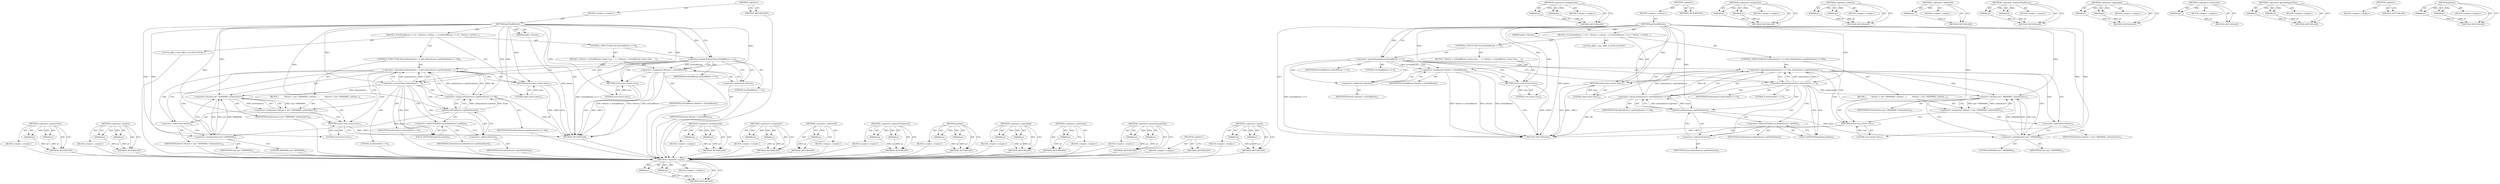 digraph "&lt;operator&gt;.equals" {
vulnerable_93 [label=<(METHOD,&lt;operator&gt;.equals)>];
vulnerable_94 [label=<(PARAM,p1)>];
vulnerable_95 [label=<(PARAM,p2)>];
vulnerable_96 [label=<(BLOCK,&lt;empty&gt;,&lt;empty&gt;)>];
vulnerable_97 [label=<(METHOD_RETURN,ANY)>];
vulnerable_117 [label=<(METHOD,&lt;operator&gt;.multiplication)>];
vulnerable_118 [label=<(PARAM,p1)>];
vulnerable_119 [label=<(PARAM,p2)>];
vulnerable_120 [label=<(BLOCK,&lt;empty&gt;,&lt;empty&gt;)>];
vulnerable_121 [label=<(METHOD_RETURN,ANY)>];
vulnerable_6 [label=<(METHOD,&lt;global&gt;)<SUB>1</SUB>>];
vulnerable_7 [label=<(BLOCK,&lt;empty&gt;,&lt;empty&gt;)<SUB>1</SUB>>];
vulnerable_8 [label=<(METHOD,getTotalBitrate)<SUB>1</SUB>>];
vulnerable_9 [label=<(PARAM,int64_t *bitrate)<SUB>1</SUB>>];
vulnerable_10 [label=<(BLOCK,{
 if (mTotalBitrate &gt;= 0) {
 *bitrate = mTotal...,{
 if (mTotalBitrate &gt;= 0) {
 *bitrate = mTotal...)<SUB>1</SUB>>];
vulnerable_11 [label=<(CONTROL_STRUCTURE,IF,if (mTotalBitrate &gt;= 0))<SUB>2</SUB>>];
vulnerable_12 [label=<(&lt;operator&gt;.greaterEqualsThan,mTotalBitrate &gt;= 0)<SUB>2</SUB>>];
vulnerable_13 [label=<(IDENTIFIER,mTotalBitrate,mTotalBitrate &gt;= 0)<SUB>2</SUB>>];
vulnerable_14 [label=<(LITERAL,0,mTotalBitrate &gt;= 0)<SUB>2</SUB>>];
vulnerable_15 [label=<(BLOCK,{
 *bitrate = mTotalBitrate;
 return true;

     },{
 *bitrate = mTotalBitrate;
 return true;

     })<SUB>2</SUB>>];
vulnerable_16 [label=<(&lt;operator&gt;.assignment,*bitrate = mTotalBitrate)<SUB>3</SUB>>];
vulnerable_17 [label=<(&lt;operator&gt;.indirection,*bitrate)<SUB>3</SUB>>];
vulnerable_18 [label=<(IDENTIFIER,bitrate,*bitrate = mTotalBitrate)<SUB>3</SUB>>];
vulnerable_19 [label=<(IDENTIFIER,mTotalBitrate,*bitrate = mTotalBitrate)<SUB>3</SUB>>];
vulnerable_20 [label=<(RETURN,return true;,return true;)<SUB>4</SUB>>];
vulnerable_21 [label=<(LITERAL,true,return true;)<SUB>4</SUB>>];
vulnerable_22 [label="<(LOCAL,off64_t size: off64_t)<SUB>8</SUB>>"];
vulnerable_23 [label=<(CONTROL_STRUCTURE,IF,if (mDurationUs &gt;= 0 &amp;&amp; mDataSource-&gt;getSize(&amp;size) == OK))<SUB>9</SUB>>];
vulnerable_24 [label=<(&lt;operator&gt;.logicalAnd,mDurationUs &gt;= 0 &amp;&amp; mDataSource-&gt;getSize(&amp;size)...)<SUB>9</SUB>>];
vulnerable_25 [label=<(&lt;operator&gt;.greaterEqualsThan,mDurationUs &gt;= 0)<SUB>9</SUB>>];
vulnerable_26 [label=<(IDENTIFIER,mDurationUs,mDurationUs &gt;= 0)<SUB>9</SUB>>];
vulnerable_27 [label=<(LITERAL,0,mDurationUs &gt;= 0)<SUB>9</SUB>>];
vulnerable_28 [label=<(&lt;operator&gt;.equals,mDataSource-&gt;getSize(&amp;size) == OK)<SUB>9</SUB>>];
vulnerable_29 [label=<(getSize,mDataSource-&gt;getSize(&amp;size))<SUB>9</SUB>>];
vulnerable_30 [label=<(&lt;operator&gt;.indirectFieldAccess,mDataSource-&gt;getSize)<SUB>9</SUB>>];
vulnerable_31 [label=<(IDENTIFIER,mDataSource,mDataSource-&gt;getSize(&amp;size))<SUB>9</SUB>>];
vulnerable_32 [label=<(FIELD_IDENTIFIER,getSize,getSize)<SUB>9</SUB>>];
vulnerable_33 [label=<(&lt;operator&gt;.addressOf,&amp;size)<SUB>9</SUB>>];
vulnerable_34 [label=<(IDENTIFIER,size,mDataSource-&gt;getSize(&amp;size))<SUB>9</SUB>>];
vulnerable_35 [label=<(IDENTIFIER,OK,mDataSource-&gt;getSize(&amp;size) == OK)<SUB>9</SUB>>];
vulnerable_36 [label=<(BLOCK,{
         *bitrate = size * 8000000ll / mDurat...,{
         *bitrate = size * 8000000ll / mDurat...)<SUB>9</SUB>>];
vulnerable_37 [label=<(&lt;operator&gt;.assignment,*bitrate = size * 8000000ll / mDurationUs)<SUB>10</SUB>>];
vulnerable_38 [label=<(&lt;operator&gt;.indirection,*bitrate)<SUB>10</SUB>>];
vulnerable_39 [label=<(IDENTIFIER,bitrate,*bitrate = size * 8000000ll / mDurationUs)<SUB>10</SUB>>];
vulnerable_40 [label=<(&lt;operator&gt;.division,size * 8000000ll / mDurationUs)<SUB>10</SUB>>];
vulnerable_41 [label=<(&lt;operator&gt;.multiplication,size * 8000000ll)<SUB>10</SUB>>];
vulnerable_42 [label=<(IDENTIFIER,size,size * 8000000ll)<SUB>10</SUB>>];
vulnerable_43 [label=<(LITERAL,8000000ll,size * 8000000ll)<SUB>10</SUB>>];
vulnerable_44 [label=<(IDENTIFIER,mDurationUs,size * 8000000ll / mDurationUs)<SUB>10</SUB>>];
vulnerable_45 [label=<(RETURN,return true;,return true;)<SUB>11</SUB>>];
vulnerable_46 [label=<(LITERAL,true,return true;)<SUB>11</SUB>>];
vulnerable_47 [label=<(RETURN,return false;,return false;)<SUB>14</SUB>>];
vulnerable_48 [label=<(LITERAL,false,return false;)<SUB>14</SUB>>];
vulnerable_49 [label=<(METHOD_RETURN,bool)<SUB>1</SUB>>];
vulnerable_51 [label=<(METHOD_RETURN,ANY)<SUB>1</SUB>>];
vulnerable_79 [label=<(METHOD,&lt;operator&gt;.assignment)>];
vulnerable_80 [label=<(PARAM,p1)>];
vulnerable_81 [label=<(PARAM,p2)>];
vulnerable_82 [label=<(BLOCK,&lt;empty&gt;,&lt;empty&gt;)>];
vulnerable_83 [label=<(METHOD_RETURN,ANY)>];
vulnerable_112 [label=<(METHOD,&lt;operator&gt;.division)>];
vulnerable_113 [label=<(PARAM,p1)>];
vulnerable_114 [label=<(PARAM,p2)>];
vulnerable_115 [label=<(BLOCK,&lt;empty&gt;,&lt;empty&gt;)>];
vulnerable_116 [label=<(METHOD_RETURN,ANY)>];
vulnerable_108 [label=<(METHOD,&lt;operator&gt;.addressOf)>];
vulnerable_109 [label=<(PARAM,p1)>];
vulnerable_110 [label=<(BLOCK,&lt;empty&gt;,&lt;empty&gt;)>];
vulnerable_111 [label=<(METHOD_RETURN,ANY)>];
vulnerable_103 [label=<(METHOD,&lt;operator&gt;.indirectFieldAccess)>];
vulnerable_104 [label=<(PARAM,p1)>];
vulnerable_105 [label=<(PARAM,p2)>];
vulnerable_106 [label=<(BLOCK,&lt;empty&gt;,&lt;empty&gt;)>];
vulnerable_107 [label=<(METHOD_RETURN,ANY)>];
vulnerable_88 [label=<(METHOD,&lt;operator&gt;.logicalAnd)>];
vulnerable_89 [label=<(PARAM,p1)>];
vulnerable_90 [label=<(PARAM,p2)>];
vulnerable_91 [label=<(BLOCK,&lt;empty&gt;,&lt;empty&gt;)>];
vulnerable_92 [label=<(METHOD_RETURN,ANY)>];
vulnerable_84 [label=<(METHOD,&lt;operator&gt;.indirection)>];
vulnerable_85 [label=<(PARAM,p1)>];
vulnerable_86 [label=<(BLOCK,&lt;empty&gt;,&lt;empty&gt;)>];
vulnerable_87 [label=<(METHOD_RETURN,ANY)>];
vulnerable_74 [label=<(METHOD,&lt;operator&gt;.greaterEqualsThan)>];
vulnerable_75 [label=<(PARAM,p1)>];
vulnerable_76 [label=<(PARAM,p2)>];
vulnerable_77 [label=<(BLOCK,&lt;empty&gt;,&lt;empty&gt;)>];
vulnerable_78 [label=<(METHOD_RETURN,ANY)>];
vulnerable_68 [label=<(METHOD,&lt;global&gt;)<SUB>1</SUB>>];
vulnerable_69 [label=<(BLOCK,&lt;empty&gt;,&lt;empty&gt;)>];
vulnerable_70 [label=<(METHOD_RETURN,ANY)>];
vulnerable_98 [label=<(METHOD,getSize)>];
vulnerable_99 [label=<(PARAM,p1)>];
vulnerable_100 [label=<(PARAM,p2)>];
vulnerable_101 [label=<(BLOCK,&lt;empty&gt;,&lt;empty&gt;)>];
vulnerable_102 [label=<(METHOD_RETURN,ANY)>];
fixed_93 [label=<(METHOD,&lt;operator&gt;.greaterThan)>];
fixed_94 [label=<(PARAM,p1)>];
fixed_95 [label=<(PARAM,p2)>];
fixed_96 [label=<(BLOCK,&lt;empty&gt;,&lt;empty&gt;)>];
fixed_97 [label=<(METHOD_RETURN,ANY)>];
fixed_117 [label=<(METHOD,&lt;operator&gt;.division)>];
fixed_118 [label=<(PARAM,p1)>];
fixed_119 [label=<(PARAM,p2)>];
fixed_120 [label=<(BLOCK,&lt;empty&gt;,&lt;empty&gt;)>];
fixed_121 [label=<(METHOD_RETURN,ANY)>];
fixed_6 [label=<(METHOD,&lt;global&gt;)<SUB>1</SUB>>];
fixed_7 [label=<(BLOCK,&lt;empty&gt;,&lt;empty&gt;)<SUB>1</SUB>>];
fixed_8 [label=<(METHOD,getTotalBitrate)<SUB>1</SUB>>];
fixed_9 [label=<(PARAM,int64_t *bitrate)<SUB>1</SUB>>];
fixed_10 [label=<(BLOCK,{
 if (mTotalBitrate &gt;= 0) {
 *bitrate = mTotal...,{
 if (mTotalBitrate &gt;= 0) {
 *bitrate = mTotal...)<SUB>1</SUB>>];
fixed_11 [label=<(CONTROL_STRUCTURE,IF,if (mTotalBitrate &gt;= 0))<SUB>2</SUB>>];
fixed_12 [label=<(&lt;operator&gt;.greaterEqualsThan,mTotalBitrate &gt;= 0)<SUB>2</SUB>>];
fixed_13 [label=<(IDENTIFIER,mTotalBitrate,mTotalBitrate &gt;= 0)<SUB>2</SUB>>];
fixed_14 [label=<(LITERAL,0,mTotalBitrate &gt;= 0)<SUB>2</SUB>>];
fixed_15 [label=<(BLOCK,{
 *bitrate = mTotalBitrate;
 return true;

     },{
 *bitrate = mTotalBitrate;
 return true;

     })<SUB>2</SUB>>];
fixed_16 [label=<(&lt;operator&gt;.assignment,*bitrate = mTotalBitrate)<SUB>3</SUB>>];
fixed_17 [label=<(&lt;operator&gt;.indirection,*bitrate)<SUB>3</SUB>>];
fixed_18 [label=<(IDENTIFIER,bitrate,*bitrate = mTotalBitrate)<SUB>3</SUB>>];
fixed_19 [label=<(IDENTIFIER,mTotalBitrate,*bitrate = mTotalBitrate)<SUB>3</SUB>>];
fixed_20 [label=<(RETURN,return true;,return true;)<SUB>4</SUB>>];
fixed_21 [label=<(LITERAL,true,return true;)<SUB>4</SUB>>];
fixed_22 [label="<(LOCAL,off64_t size: off64_t)<SUB>8</SUB>>"];
fixed_23 [label=<(CONTROL_STRUCTURE,IF,if (mDurationUs &gt; 0 &amp;&amp; mDataSource-&gt;getSize(&amp;size) == OK))<SUB>9</SUB>>];
fixed_24 [label=<(&lt;operator&gt;.logicalAnd,mDurationUs &gt; 0 &amp;&amp; mDataSource-&gt;getSize(&amp;size) ...)<SUB>9</SUB>>];
fixed_25 [label=<(&lt;operator&gt;.greaterThan,mDurationUs &gt; 0)<SUB>9</SUB>>];
fixed_26 [label=<(IDENTIFIER,mDurationUs,mDurationUs &gt; 0)<SUB>9</SUB>>];
fixed_27 [label=<(LITERAL,0,mDurationUs &gt; 0)<SUB>9</SUB>>];
fixed_28 [label=<(&lt;operator&gt;.equals,mDataSource-&gt;getSize(&amp;size) == OK)<SUB>9</SUB>>];
fixed_29 [label=<(getSize,mDataSource-&gt;getSize(&amp;size))<SUB>9</SUB>>];
fixed_30 [label=<(&lt;operator&gt;.indirectFieldAccess,mDataSource-&gt;getSize)<SUB>9</SUB>>];
fixed_31 [label=<(IDENTIFIER,mDataSource,mDataSource-&gt;getSize(&amp;size))<SUB>9</SUB>>];
fixed_32 [label=<(FIELD_IDENTIFIER,getSize,getSize)<SUB>9</SUB>>];
fixed_33 [label=<(&lt;operator&gt;.addressOf,&amp;size)<SUB>9</SUB>>];
fixed_34 [label=<(IDENTIFIER,size,mDataSource-&gt;getSize(&amp;size))<SUB>9</SUB>>];
fixed_35 [label=<(IDENTIFIER,OK,mDataSource-&gt;getSize(&amp;size) == OK)<SUB>9</SUB>>];
fixed_36 [label=<(BLOCK,{
         *bitrate = size * 8000000ll / mDurat...,{
         *bitrate = size * 8000000ll / mDurat...)<SUB>9</SUB>>];
fixed_37 [label=<(&lt;operator&gt;.assignment,*bitrate = size * 8000000ll / mDurationUs)<SUB>10</SUB>>];
fixed_38 [label=<(&lt;operator&gt;.indirection,*bitrate)<SUB>10</SUB>>];
fixed_39 [label=<(IDENTIFIER,bitrate,*bitrate = size * 8000000ll / mDurationUs)<SUB>10</SUB>>];
fixed_40 [label=<(&lt;operator&gt;.division,size * 8000000ll / mDurationUs)<SUB>10</SUB>>];
fixed_41 [label=<(&lt;operator&gt;.multiplication,size * 8000000ll)<SUB>10</SUB>>];
fixed_42 [label=<(IDENTIFIER,size,size * 8000000ll)<SUB>10</SUB>>];
fixed_43 [label=<(LITERAL,8000000ll,size * 8000000ll)<SUB>10</SUB>>];
fixed_44 [label=<(IDENTIFIER,mDurationUs,size * 8000000ll / mDurationUs)<SUB>10</SUB>>];
fixed_45 [label=<(RETURN,return true;,return true;)<SUB>11</SUB>>];
fixed_46 [label=<(LITERAL,true,return true;)<SUB>11</SUB>>];
fixed_47 [label=<(RETURN,return false;,return false;)<SUB>14</SUB>>];
fixed_48 [label=<(LITERAL,false,return false;)<SUB>14</SUB>>];
fixed_49 [label=<(METHOD_RETURN,bool)<SUB>1</SUB>>];
fixed_51 [label=<(METHOD_RETURN,ANY)<SUB>1</SUB>>];
fixed_122 [label=<(METHOD,&lt;operator&gt;.multiplication)>];
fixed_123 [label=<(PARAM,p1)>];
fixed_124 [label=<(PARAM,p2)>];
fixed_125 [label=<(BLOCK,&lt;empty&gt;,&lt;empty&gt;)>];
fixed_126 [label=<(METHOD_RETURN,ANY)>];
fixed_79 [label=<(METHOD,&lt;operator&gt;.assignment)>];
fixed_80 [label=<(PARAM,p1)>];
fixed_81 [label=<(PARAM,p2)>];
fixed_82 [label=<(BLOCK,&lt;empty&gt;,&lt;empty&gt;)>];
fixed_83 [label=<(METHOD_RETURN,ANY)>];
fixed_113 [label=<(METHOD,&lt;operator&gt;.addressOf)>];
fixed_114 [label=<(PARAM,p1)>];
fixed_115 [label=<(BLOCK,&lt;empty&gt;,&lt;empty&gt;)>];
fixed_116 [label=<(METHOD_RETURN,ANY)>];
fixed_108 [label=<(METHOD,&lt;operator&gt;.indirectFieldAccess)>];
fixed_109 [label=<(PARAM,p1)>];
fixed_110 [label=<(PARAM,p2)>];
fixed_111 [label=<(BLOCK,&lt;empty&gt;,&lt;empty&gt;)>];
fixed_112 [label=<(METHOD_RETURN,ANY)>];
fixed_103 [label=<(METHOD,getSize)>];
fixed_104 [label=<(PARAM,p1)>];
fixed_105 [label=<(PARAM,p2)>];
fixed_106 [label=<(BLOCK,&lt;empty&gt;,&lt;empty&gt;)>];
fixed_107 [label=<(METHOD_RETURN,ANY)>];
fixed_88 [label=<(METHOD,&lt;operator&gt;.logicalAnd)>];
fixed_89 [label=<(PARAM,p1)>];
fixed_90 [label=<(PARAM,p2)>];
fixed_91 [label=<(BLOCK,&lt;empty&gt;,&lt;empty&gt;)>];
fixed_92 [label=<(METHOD_RETURN,ANY)>];
fixed_84 [label=<(METHOD,&lt;operator&gt;.indirection)>];
fixed_85 [label=<(PARAM,p1)>];
fixed_86 [label=<(BLOCK,&lt;empty&gt;,&lt;empty&gt;)>];
fixed_87 [label=<(METHOD_RETURN,ANY)>];
fixed_74 [label=<(METHOD,&lt;operator&gt;.greaterEqualsThan)>];
fixed_75 [label=<(PARAM,p1)>];
fixed_76 [label=<(PARAM,p2)>];
fixed_77 [label=<(BLOCK,&lt;empty&gt;,&lt;empty&gt;)>];
fixed_78 [label=<(METHOD_RETURN,ANY)>];
fixed_68 [label=<(METHOD,&lt;global&gt;)<SUB>1</SUB>>];
fixed_69 [label=<(BLOCK,&lt;empty&gt;,&lt;empty&gt;)>];
fixed_70 [label=<(METHOD_RETURN,ANY)>];
fixed_98 [label=<(METHOD,&lt;operator&gt;.equals)>];
fixed_99 [label=<(PARAM,p1)>];
fixed_100 [label=<(PARAM,p2)>];
fixed_101 [label=<(BLOCK,&lt;empty&gt;,&lt;empty&gt;)>];
fixed_102 [label=<(METHOD_RETURN,ANY)>];
vulnerable_93 -> vulnerable_94  [key=0, label="AST: "];
vulnerable_93 -> vulnerable_94  [key=1, label="DDG: "];
vulnerable_93 -> vulnerable_96  [key=0, label="AST: "];
vulnerable_93 -> vulnerable_95  [key=0, label="AST: "];
vulnerable_93 -> vulnerable_95  [key=1, label="DDG: "];
vulnerable_93 -> vulnerable_97  [key=0, label="AST: "];
vulnerable_93 -> vulnerable_97  [key=1, label="CFG: "];
vulnerable_94 -> vulnerable_97  [key=0, label="DDG: p1"];
vulnerable_95 -> vulnerable_97  [key=0, label="DDG: p2"];
vulnerable_117 -> vulnerable_118  [key=0, label="AST: "];
vulnerable_117 -> vulnerable_118  [key=1, label="DDG: "];
vulnerable_117 -> vulnerable_120  [key=0, label="AST: "];
vulnerable_117 -> vulnerable_119  [key=0, label="AST: "];
vulnerable_117 -> vulnerable_119  [key=1, label="DDG: "];
vulnerable_117 -> vulnerable_121  [key=0, label="AST: "];
vulnerable_117 -> vulnerable_121  [key=1, label="CFG: "];
vulnerable_118 -> vulnerable_121  [key=0, label="DDG: p1"];
vulnerable_119 -> vulnerable_121  [key=0, label="DDG: p2"];
vulnerable_6 -> vulnerable_7  [key=0, label="AST: "];
vulnerable_6 -> vulnerable_51  [key=0, label="AST: "];
vulnerable_6 -> vulnerable_51  [key=1, label="CFG: "];
vulnerable_7 -> vulnerable_8  [key=0, label="AST: "];
vulnerable_8 -> vulnerable_9  [key=0, label="AST: "];
vulnerable_8 -> vulnerable_9  [key=1, label="DDG: "];
vulnerable_8 -> vulnerable_10  [key=0, label="AST: "];
vulnerable_8 -> vulnerable_49  [key=0, label="AST: "];
vulnerable_8 -> vulnerable_12  [key=0, label="CFG: "];
vulnerable_8 -> vulnerable_12  [key=1, label="DDG: "];
vulnerable_8 -> vulnerable_47  [key=0, label="DDG: "];
vulnerable_8 -> vulnerable_48  [key=0, label="DDG: "];
vulnerable_8 -> vulnerable_16  [key=0, label="DDG: "];
vulnerable_8 -> vulnerable_20  [key=0, label="DDG: "];
vulnerable_8 -> vulnerable_45  [key=0, label="DDG: "];
vulnerable_8 -> vulnerable_21  [key=0, label="DDG: "];
vulnerable_8 -> vulnerable_25  [key=0, label="DDG: "];
vulnerable_8 -> vulnerable_28  [key=0, label="DDG: "];
vulnerable_8 -> vulnerable_46  [key=0, label="DDG: "];
vulnerable_8 -> vulnerable_29  [key=0, label="DDG: "];
vulnerable_8 -> vulnerable_40  [key=0, label="DDG: "];
vulnerable_8 -> vulnerable_41  [key=0, label="DDG: "];
vulnerable_9 -> vulnerable_49  [key=0, label="DDG: bitrate"];
vulnerable_10 -> vulnerable_11  [key=0, label="AST: "];
vulnerable_10 -> vulnerable_22  [key=0, label="AST: "];
vulnerable_10 -> vulnerable_23  [key=0, label="AST: "];
vulnerable_10 -> vulnerable_47  [key=0, label="AST: "];
vulnerable_11 -> vulnerable_12  [key=0, label="AST: "];
vulnerable_11 -> vulnerable_15  [key=0, label="AST: "];
vulnerable_12 -> vulnerable_13  [key=0, label="AST: "];
vulnerable_12 -> vulnerable_14  [key=0, label="AST: "];
vulnerable_12 -> vulnerable_17  [key=0, label="CFG: "];
vulnerable_12 -> vulnerable_17  [key=1, label="CDG: "];
vulnerable_12 -> vulnerable_25  [key=0, label="CFG: "];
vulnerable_12 -> vulnerable_25  [key=1, label="CDG: "];
vulnerable_12 -> vulnerable_49  [key=0, label="DDG: mTotalBitrate &gt;= 0"];
vulnerable_12 -> vulnerable_16  [key=0, label="DDG: mTotalBitrate"];
vulnerable_12 -> vulnerable_16  [key=1, label="CDG: "];
vulnerable_12 -> vulnerable_24  [key=0, label="CDG: "];
vulnerable_12 -> vulnerable_20  [key=0, label="CDG: "];
vulnerable_15 -> vulnerable_16  [key=0, label="AST: "];
vulnerable_15 -> vulnerable_20  [key=0, label="AST: "];
vulnerable_16 -> vulnerable_17  [key=0, label="AST: "];
vulnerable_16 -> vulnerable_19  [key=0, label="AST: "];
vulnerable_16 -> vulnerable_20  [key=0, label="CFG: "];
vulnerable_16 -> vulnerable_49  [key=0, label="DDG: *bitrate"];
vulnerable_16 -> vulnerable_49  [key=1, label="DDG: mTotalBitrate"];
vulnerable_16 -> vulnerable_49  [key=2, label="DDG: *bitrate = mTotalBitrate"];
vulnerable_17 -> vulnerable_18  [key=0, label="AST: "];
vulnerable_17 -> vulnerable_16  [key=0, label="CFG: "];
vulnerable_20 -> vulnerable_21  [key=0, label="AST: "];
vulnerable_20 -> vulnerable_49  [key=0, label="CFG: "];
vulnerable_20 -> vulnerable_49  [key=1, label="DDG: &lt;RET&gt;"];
vulnerable_21 -> vulnerable_20  [key=0, label="DDG: true"];
vulnerable_23 -> vulnerable_24  [key=0, label="AST: "];
vulnerable_23 -> vulnerable_36  [key=0, label="AST: "];
vulnerable_24 -> vulnerable_25  [key=0, label="AST: "];
vulnerable_24 -> vulnerable_28  [key=0, label="AST: "];
vulnerable_24 -> vulnerable_38  [key=0, label="CFG: "];
vulnerable_24 -> vulnerable_38  [key=1, label="CDG: "];
vulnerable_24 -> vulnerable_47  [key=0, label="CFG: "];
vulnerable_24 -> vulnerable_47  [key=1, label="CDG: "];
vulnerable_24 -> vulnerable_37  [key=0, label="CDG: "];
vulnerable_24 -> vulnerable_41  [key=0, label="CDG: "];
vulnerable_24 -> vulnerable_45  [key=0, label="CDG: "];
vulnerable_24 -> vulnerable_40  [key=0, label="CDG: "];
vulnerable_25 -> vulnerable_26  [key=0, label="AST: "];
vulnerable_25 -> vulnerable_27  [key=0, label="AST: "];
vulnerable_25 -> vulnerable_24  [key=0, label="CFG: "];
vulnerable_25 -> vulnerable_24  [key=1, label="DDG: mDurationUs"];
vulnerable_25 -> vulnerable_24  [key=2, label="DDG: 0"];
vulnerable_25 -> vulnerable_32  [key=0, label="CFG: "];
vulnerable_25 -> vulnerable_32  [key=1, label="CDG: "];
vulnerable_25 -> vulnerable_40  [key=0, label="DDG: mDurationUs"];
vulnerable_25 -> vulnerable_30  [key=0, label="CDG: "];
vulnerable_25 -> vulnerable_33  [key=0, label="CDG: "];
vulnerable_25 -> vulnerable_28  [key=0, label="CDG: "];
vulnerable_25 -> vulnerable_29  [key=0, label="CDG: "];
vulnerable_28 -> vulnerable_29  [key=0, label="AST: "];
vulnerable_28 -> vulnerable_35  [key=0, label="AST: "];
vulnerable_28 -> vulnerable_24  [key=0, label="CFG: "];
vulnerable_28 -> vulnerable_24  [key=1, label="DDG: mDataSource-&gt;getSize(&amp;size)"];
vulnerable_28 -> vulnerable_24  [key=2, label="DDG: OK"];
vulnerable_28 -> vulnerable_49  [key=0, label="DDG: OK"];
vulnerable_29 -> vulnerable_30  [key=0, label="AST: "];
vulnerable_29 -> vulnerable_33  [key=0, label="AST: "];
vulnerable_29 -> vulnerable_28  [key=0, label="CFG: "];
vulnerable_29 -> vulnerable_28  [key=1, label="DDG: mDataSource-&gt;getSize"];
vulnerable_29 -> vulnerable_28  [key=2, label="DDG: &amp;size"];
vulnerable_29 -> vulnerable_41  [key=0, label="DDG: &amp;size"];
vulnerable_30 -> vulnerable_31  [key=0, label="AST: "];
vulnerable_30 -> vulnerable_32  [key=0, label="AST: "];
vulnerable_30 -> vulnerable_33  [key=0, label="CFG: "];
vulnerable_32 -> vulnerable_30  [key=0, label="CFG: "];
vulnerable_33 -> vulnerable_34  [key=0, label="AST: "];
vulnerable_33 -> vulnerable_29  [key=0, label="CFG: "];
vulnerable_36 -> vulnerable_37  [key=0, label="AST: "];
vulnerable_36 -> vulnerable_45  [key=0, label="AST: "];
vulnerable_37 -> vulnerable_38  [key=0, label="AST: "];
vulnerable_37 -> vulnerable_40  [key=0, label="AST: "];
vulnerable_37 -> vulnerable_45  [key=0, label="CFG: "];
vulnerable_38 -> vulnerable_39  [key=0, label="AST: "];
vulnerable_38 -> vulnerable_41  [key=0, label="CFG: "];
vulnerable_40 -> vulnerable_41  [key=0, label="AST: "];
vulnerable_40 -> vulnerable_44  [key=0, label="AST: "];
vulnerable_40 -> vulnerable_37  [key=0, label="CFG: "];
vulnerable_40 -> vulnerable_37  [key=1, label="DDG: size * 8000000ll"];
vulnerable_40 -> vulnerable_37  [key=2, label="DDG: mDurationUs"];
vulnerable_41 -> vulnerable_42  [key=0, label="AST: "];
vulnerable_41 -> vulnerable_43  [key=0, label="AST: "];
vulnerable_41 -> vulnerable_40  [key=0, label="CFG: "];
vulnerable_41 -> vulnerable_40  [key=1, label="DDG: size"];
vulnerable_41 -> vulnerable_40  [key=2, label="DDG: 8000000ll"];
vulnerable_45 -> vulnerable_46  [key=0, label="AST: "];
vulnerable_45 -> vulnerable_49  [key=0, label="CFG: "];
vulnerable_45 -> vulnerable_49  [key=1, label="DDG: &lt;RET&gt;"];
vulnerable_46 -> vulnerable_45  [key=0, label="DDG: true"];
vulnerable_47 -> vulnerable_48  [key=0, label="AST: "];
vulnerable_47 -> vulnerable_49  [key=0, label="CFG: "];
vulnerable_47 -> vulnerable_49  [key=1, label="DDG: &lt;RET&gt;"];
vulnerable_48 -> vulnerable_47  [key=0, label="DDG: false"];
vulnerable_79 -> vulnerable_80  [key=0, label="AST: "];
vulnerable_79 -> vulnerable_80  [key=1, label="DDG: "];
vulnerable_79 -> vulnerable_82  [key=0, label="AST: "];
vulnerable_79 -> vulnerable_81  [key=0, label="AST: "];
vulnerable_79 -> vulnerable_81  [key=1, label="DDG: "];
vulnerable_79 -> vulnerable_83  [key=0, label="AST: "];
vulnerable_79 -> vulnerable_83  [key=1, label="CFG: "];
vulnerable_80 -> vulnerable_83  [key=0, label="DDG: p1"];
vulnerable_81 -> vulnerable_83  [key=0, label="DDG: p2"];
vulnerable_112 -> vulnerable_113  [key=0, label="AST: "];
vulnerable_112 -> vulnerable_113  [key=1, label="DDG: "];
vulnerable_112 -> vulnerable_115  [key=0, label="AST: "];
vulnerable_112 -> vulnerable_114  [key=0, label="AST: "];
vulnerable_112 -> vulnerable_114  [key=1, label="DDG: "];
vulnerable_112 -> vulnerable_116  [key=0, label="AST: "];
vulnerable_112 -> vulnerable_116  [key=1, label="CFG: "];
vulnerable_113 -> vulnerable_116  [key=0, label="DDG: p1"];
vulnerable_114 -> vulnerable_116  [key=0, label="DDG: p2"];
vulnerable_108 -> vulnerable_109  [key=0, label="AST: "];
vulnerable_108 -> vulnerable_109  [key=1, label="DDG: "];
vulnerable_108 -> vulnerable_110  [key=0, label="AST: "];
vulnerable_108 -> vulnerable_111  [key=0, label="AST: "];
vulnerable_108 -> vulnerable_111  [key=1, label="CFG: "];
vulnerable_109 -> vulnerable_111  [key=0, label="DDG: p1"];
vulnerable_103 -> vulnerable_104  [key=0, label="AST: "];
vulnerable_103 -> vulnerable_104  [key=1, label="DDG: "];
vulnerable_103 -> vulnerable_106  [key=0, label="AST: "];
vulnerable_103 -> vulnerable_105  [key=0, label="AST: "];
vulnerable_103 -> vulnerable_105  [key=1, label="DDG: "];
vulnerable_103 -> vulnerable_107  [key=0, label="AST: "];
vulnerable_103 -> vulnerable_107  [key=1, label="CFG: "];
vulnerable_104 -> vulnerable_107  [key=0, label="DDG: p1"];
vulnerable_105 -> vulnerable_107  [key=0, label="DDG: p2"];
vulnerable_88 -> vulnerable_89  [key=0, label="AST: "];
vulnerable_88 -> vulnerable_89  [key=1, label="DDG: "];
vulnerable_88 -> vulnerable_91  [key=0, label="AST: "];
vulnerable_88 -> vulnerable_90  [key=0, label="AST: "];
vulnerable_88 -> vulnerable_90  [key=1, label="DDG: "];
vulnerable_88 -> vulnerable_92  [key=0, label="AST: "];
vulnerable_88 -> vulnerable_92  [key=1, label="CFG: "];
vulnerable_89 -> vulnerable_92  [key=0, label="DDG: p1"];
vulnerable_90 -> vulnerable_92  [key=0, label="DDG: p2"];
vulnerable_84 -> vulnerable_85  [key=0, label="AST: "];
vulnerable_84 -> vulnerable_85  [key=1, label="DDG: "];
vulnerable_84 -> vulnerable_86  [key=0, label="AST: "];
vulnerable_84 -> vulnerable_87  [key=0, label="AST: "];
vulnerable_84 -> vulnerable_87  [key=1, label="CFG: "];
vulnerable_85 -> vulnerable_87  [key=0, label="DDG: p1"];
vulnerable_74 -> vulnerable_75  [key=0, label="AST: "];
vulnerable_74 -> vulnerable_75  [key=1, label="DDG: "];
vulnerable_74 -> vulnerable_77  [key=0, label="AST: "];
vulnerable_74 -> vulnerable_76  [key=0, label="AST: "];
vulnerable_74 -> vulnerable_76  [key=1, label="DDG: "];
vulnerable_74 -> vulnerable_78  [key=0, label="AST: "];
vulnerable_74 -> vulnerable_78  [key=1, label="CFG: "];
vulnerable_75 -> vulnerable_78  [key=0, label="DDG: p1"];
vulnerable_76 -> vulnerable_78  [key=0, label="DDG: p2"];
vulnerable_68 -> vulnerable_69  [key=0, label="AST: "];
vulnerable_68 -> vulnerable_70  [key=0, label="AST: "];
vulnerable_68 -> vulnerable_70  [key=1, label="CFG: "];
vulnerable_98 -> vulnerable_99  [key=0, label="AST: "];
vulnerable_98 -> vulnerable_99  [key=1, label="DDG: "];
vulnerable_98 -> vulnerable_101  [key=0, label="AST: "];
vulnerable_98 -> vulnerable_100  [key=0, label="AST: "];
vulnerable_98 -> vulnerable_100  [key=1, label="DDG: "];
vulnerable_98 -> vulnerable_102  [key=0, label="AST: "];
vulnerable_98 -> vulnerable_102  [key=1, label="CFG: "];
vulnerable_99 -> vulnerable_102  [key=0, label="DDG: p1"];
vulnerable_100 -> vulnerable_102  [key=0, label="DDG: p2"];
fixed_93 -> fixed_94  [key=0, label="AST: "];
fixed_93 -> fixed_94  [key=1, label="DDG: "];
fixed_93 -> fixed_96  [key=0, label="AST: "];
fixed_93 -> fixed_95  [key=0, label="AST: "];
fixed_93 -> fixed_95  [key=1, label="DDG: "];
fixed_93 -> fixed_97  [key=0, label="AST: "];
fixed_93 -> fixed_97  [key=1, label="CFG: "];
fixed_94 -> fixed_97  [key=0, label="DDG: p1"];
fixed_95 -> fixed_97  [key=0, label="DDG: p2"];
fixed_96 -> vulnerable_93  [key=0];
fixed_97 -> vulnerable_93  [key=0];
fixed_117 -> fixed_118  [key=0, label="AST: "];
fixed_117 -> fixed_118  [key=1, label="DDG: "];
fixed_117 -> fixed_120  [key=0, label="AST: "];
fixed_117 -> fixed_119  [key=0, label="AST: "];
fixed_117 -> fixed_119  [key=1, label="DDG: "];
fixed_117 -> fixed_121  [key=0, label="AST: "];
fixed_117 -> fixed_121  [key=1, label="CFG: "];
fixed_118 -> fixed_121  [key=0, label="DDG: p1"];
fixed_119 -> fixed_121  [key=0, label="DDG: p2"];
fixed_120 -> vulnerable_93  [key=0];
fixed_121 -> vulnerable_93  [key=0];
fixed_6 -> fixed_7  [key=0, label="AST: "];
fixed_6 -> fixed_51  [key=0, label="AST: "];
fixed_6 -> fixed_51  [key=1, label="CFG: "];
fixed_7 -> fixed_8  [key=0, label="AST: "];
fixed_8 -> fixed_9  [key=0, label="AST: "];
fixed_8 -> fixed_9  [key=1, label="DDG: "];
fixed_8 -> fixed_10  [key=0, label="AST: "];
fixed_8 -> fixed_49  [key=0, label="AST: "];
fixed_8 -> fixed_12  [key=0, label="CFG: "];
fixed_8 -> fixed_12  [key=1, label="DDG: "];
fixed_8 -> fixed_47  [key=0, label="DDG: "];
fixed_8 -> fixed_48  [key=0, label="DDG: "];
fixed_8 -> fixed_16  [key=0, label="DDG: "];
fixed_8 -> fixed_20  [key=0, label="DDG: "];
fixed_8 -> fixed_45  [key=0, label="DDG: "];
fixed_8 -> fixed_21  [key=0, label="DDG: "];
fixed_8 -> fixed_25  [key=0, label="DDG: "];
fixed_8 -> fixed_28  [key=0, label="DDG: "];
fixed_8 -> fixed_46  [key=0, label="DDG: "];
fixed_8 -> fixed_29  [key=0, label="DDG: "];
fixed_8 -> fixed_40  [key=0, label="DDG: "];
fixed_8 -> fixed_41  [key=0, label="DDG: "];
fixed_9 -> fixed_49  [key=0, label="DDG: bitrate"];
fixed_10 -> fixed_11  [key=0, label="AST: "];
fixed_10 -> fixed_22  [key=0, label="AST: "];
fixed_10 -> fixed_23  [key=0, label="AST: "];
fixed_10 -> fixed_47  [key=0, label="AST: "];
fixed_11 -> fixed_12  [key=0, label="AST: "];
fixed_11 -> fixed_15  [key=0, label="AST: "];
fixed_12 -> fixed_13  [key=0, label="AST: "];
fixed_12 -> fixed_14  [key=0, label="AST: "];
fixed_12 -> fixed_17  [key=0, label="CFG: "];
fixed_12 -> fixed_17  [key=1, label="CDG: "];
fixed_12 -> fixed_25  [key=0, label="CFG: "];
fixed_12 -> fixed_25  [key=1, label="CDG: "];
fixed_12 -> fixed_49  [key=0, label="DDG: mTotalBitrate &gt;= 0"];
fixed_12 -> fixed_16  [key=0, label="DDG: mTotalBitrate"];
fixed_12 -> fixed_16  [key=1, label="CDG: "];
fixed_12 -> fixed_24  [key=0, label="CDG: "];
fixed_12 -> fixed_20  [key=0, label="CDG: "];
fixed_13 -> vulnerable_93  [key=0];
fixed_14 -> vulnerable_93  [key=0];
fixed_15 -> fixed_16  [key=0, label="AST: "];
fixed_15 -> fixed_20  [key=0, label="AST: "];
fixed_16 -> fixed_17  [key=0, label="AST: "];
fixed_16 -> fixed_19  [key=0, label="AST: "];
fixed_16 -> fixed_20  [key=0, label="CFG: "];
fixed_16 -> fixed_49  [key=0, label="DDG: *bitrate"];
fixed_16 -> fixed_49  [key=1, label="DDG: mTotalBitrate"];
fixed_16 -> fixed_49  [key=2, label="DDG: *bitrate = mTotalBitrate"];
fixed_17 -> fixed_18  [key=0, label="AST: "];
fixed_17 -> fixed_16  [key=0, label="CFG: "];
fixed_18 -> vulnerable_93  [key=0];
fixed_19 -> vulnerable_93  [key=0];
fixed_20 -> fixed_21  [key=0, label="AST: "];
fixed_20 -> fixed_49  [key=0, label="CFG: "];
fixed_20 -> fixed_49  [key=1, label="DDG: &lt;RET&gt;"];
fixed_21 -> fixed_20  [key=0, label="DDG: true"];
fixed_22 -> vulnerable_93  [key=0];
fixed_23 -> fixed_24  [key=0, label="AST: "];
fixed_23 -> fixed_36  [key=0, label="AST: "];
fixed_24 -> fixed_25  [key=0, label="AST: "];
fixed_24 -> fixed_28  [key=0, label="AST: "];
fixed_24 -> fixed_38  [key=0, label="CFG: "];
fixed_24 -> fixed_38  [key=1, label="CDG: "];
fixed_24 -> fixed_47  [key=0, label="CFG: "];
fixed_24 -> fixed_47  [key=1, label="CDG: "];
fixed_24 -> fixed_37  [key=0, label="CDG: "];
fixed_24 -> fixed_41  [key=0, label="CDG: "];
fixed_24 -> fixed_45  [key=0, label="CDG: "];
fixed_24 -> fixed_40  [key=0, label="CDG: "];
fixed_25 -> fixed_26  [key=0, label="AST: "];
fixed_25 -> fixed_27  [key=0, label="AST: "];
fixed_25 -> fixed_24  [key=0, label="CFG: "];
fixed_25 -> fixed_24  [key=1, label="DDG: mDurationUs"];
fixed_25 -> fixed_24  [key=2, label="DDG: 0"];
fixed_25 -> fixed_32  [key=0, label="CFG: "];
fixed_25 -> fixed_32  [key=1, label="CDG: "];
fixed_25 -> fixed_40  [key=0, label="DDG: mDurationUs"];
fixed_25 -> fixed_30  [key=0, label="CDG: "];
fixed_25 -> fixed_33  [key=0, label="CDG: "];
fixed_25 -> fixed_28  [key=0, label="CDG: "];
fixed_25 -> fixed_29  [key=0, label="CDG: "];
fixed_26 -> vulnerable_93  [key=0];
fixed_27 -> vulnerable_93  [key=0];
fixed_28 -> fixed_29  [key=0, label="AST: "];
fixed_28 -> fixed_35  [key=0, label="AST: "];
fixed_28 -> fixed_24  [key=0, label="CFG: "];
fixed_28 -> fixed_24  [key=1, label="DDG: mDataSource-&gt;getSize(&amp;size)"];
fixed_28 -> fixed_24  [key=2, label="DDG: OK"];
fixed_28 -> fixed_49  [key=0, label="DDG: OK"];
fixed_29 -> fixed_30  [key=0, label="AST: "];
fixed_29 -> fixed_33  [key=0, label="AST: "];
fixed_29 -> fixed_28  [key=0, label="CFG: "];
fixed_29 -> fixed_28  [key=1, label="DDG: mDataSource-&gt;getSize"];
fixed_29 -> fixed_28  [key=2, label="DDG: &amp;size"];
fixed_29 -> fixed_41  [key=0, label="DDG: &amp;size"];
fixed_30 -> fixed_31  [key=0, label="AST: "];
fixed_30 -> fixed_32  [key=0, label="AST: "];
fixed_30 -> fixed_33  [key=0, label="CFG: "];
fixed_31 -> vulnerable_93  [key=0];
fixed_32 -> fixed_30  [key=0, label="CFG: "];
fixed_33 -> fixed_34  [key=0, label="AST: "];
fixed_33 -> fixed_29  [key=0, label="CFG: "];
fixed_34 -> vulnerable_93  [key=0];
fixed_35 -> vulnerable_93  [key=0];
fixed_36 -> fixed_37  [key=0, label="AST: "];
fixed_36 -> fixed_45  [key=0, label="AST: "];
fixed_37 -> fixed_38  [key=0, label="AST: "];
fixed_37 -> fixed_40  [key=0, label="AST: "];
fixed_37 -> fixed_45  [key=0, label="CFG: "];
fixed_38 -> fixed_39  [key=0, label="AST: "];
fixed_38 -> fixed_41  [key=0, label="CFG: "];
fixed_39 -> vulnerable_93  [key=0];
fixed_40 -> fixed_41  [key=0, label="AST: "];
fixed_40 -> fixed_44  [key=0, label="AST: "];
fixed_40 -> fixed_37  [key=0, label="CFG: "];
fixed_40 -> fixed_37  [key=1, label="DDG: size * 8000000ll"];
fixed_40 -> fixed_37  [key=2, label="DDG: mDurationUs"];
fixed_41 -> fixed_42  [key=0, label="AST: "];
fixed_41 -> fixed_43  [key=0, label="AST: "];
fixed_41 -> fixed_40  [key=0, label="CFG: "];
fixed_41 -> fixed_40  [key=1, label="DDG: size"];
fixed_41 -> fixed_40  [key=2, label="DDG: 8000000ll"];
fixed_42 -> vulnerable_93  [key=0];
fixed_43 -> vulnerable_93  [key=0];
fixed_44 -> vulnerable_93  [key=0];
fixed_45 -> fixed_46  [key=0, label="AST: "];
fixed_45 -> fixed_49  [key=0, label="CFG: "];
fixed_45 -> fixed_49  [key=1, label="DDG: &lt;RET&gt;"];
fixed_46 -> fixed_45  [key=0, label="DDG: true"];
fixed_47 -> fixed_48  [key=0, label="AST: "];
fixed_47 -> fixed_49  [key=0, label="CFG: "];
fixed_47 -> fixed_49  [key=1, label="DDG: &lt;RET&gt;"];
fixed_48 -> fixed_47  [key=0, label="DDG: false"];
fixed_49 -> vulnerable_93  [key=0];
fixed_51 -> vulnerable_93  [key=0];
fixed_122 -> fixed_123  [key=0, label="AST: "];
fixed_122 -> fixed_123  [key=1, label="DDG: "];
fixed_122 -> fixed_125  [key=0, label="AST: "];
fixed_122 -> fixed_124  [key=0, label="AST: "];
fixed_122 -> fixed_124  [key=1, label="DDG: "];
fixed_122 -> fixed_126  [key=0, label="AST: "];
fixed_122 -> fixed_126  [key=1, label="CFG: "];
fixed_123 -> fixed_126  [key=0, label="DDG: p1"];
fixed_124 -> fixed_126  [key=0, label="DDG: p2"];
fixed_125 -> vulnerable_93  [key=0];
fixed_126 -> vulnerable_93  [key=0];
fixed_79 -> fixed_80  [key=0, label="AST: "];
fixed_79 -> fixed_80  [key=1, label="DDG: "];
fixed_79 -> fixed_82  [key=0, label="AST: "];
fixed_79 -> fixed_81  [key=0, label="AST: "];
fixed_79 -> fixed_81  [key=1, label="DDG: "];
fixed_79 -> fixed_83  [key=0, label="AST: "];
fixed_79 -> fixed_83  [key=1, label="CFG: "];
fixed_80 -> fixed_83  [key=0, label="DDG: p1"];
fixed_81 -> fixed_83  [key=0, label="DDG: p2"];
fixed_82 -> vulnerable_93  [key=0];
fixed_83 -> vulnerable_93  [key=0];
fixed_113 -> fixed_114  [key=0, label="AST: "];
fixed_113 -> fixed_114  [key=1, label="DDG: "];
fixed_113 -> fixed_115  [key=0, label="AST: "];
fixed_113 -> fixed_116  [key=0, label="AST: "];
fixed_113 -> fixed_116  [key=1, label="CFG: "];
fixed_114 -> fixed_116  [key=0, label="DDG: p1"];
fixed_115 -> vulnerable_93  [key=0];
fixed_116 -> vulnerable_93  [key=0];
fixed_108 -> fixed_109  [key=0, label="AST: "];
fixed_108 -> fixed_109  [key=1, label="DDG: "];
fixed_108 -> fixed_111  [key=0, label="AST: "];
fixed_108 -> fixed_110  [key=0, label="AST: "];
fixed_108 -> fixed_110  [key=1, label="DDG: "];
fixed_108 -> fixed_112  [key=0, label="AST: "];
fixed_108 -> fixed_112  [key=1, label="CFG: "];
fixed_109 -> fixed_112  [key=0, label="DDG: p1"];
fixed_110 -> fixed_112  [key=0, label="DDG: p2"];
fixed_111 -> vulnerable_93  [key=0];
fixed_112 -> vulnerable_93  [key=0];
fixed_103 -> fixed_104  [key=0, label="AST: "];
fixed_103 -> fixed_104  [key=1, label="DDG: "];
fixed_103 -> fixed_106  [key=0, label="AST: "];
fixed_103 -> fixed_105  [key=0, label="AST: "];
fixed_103 -> fixed_105  [key=1, label="DDG: "];
fixed_103 -> fixed_107  [key=0, label="AST: "];
fixed_103 -> fixed_107  [key=1, label="CFG: "];
fixed_104 -> fixed_107  [key=0, label="DDG: p1"];
fixed_105 -> fixed_107  [key=0, label="DDG: p2"];
fixed_106 -> vulnerable_93  [key=0];
fixed_107 -> vulnerable_93  [key=0];
fixed_88 -> fixed_89  [key=0, label="AST: "];
fixed_88 -> fixed_89  [key=1, label="DDG: "];
fixed_88 -> fixed_91  [key=0, label="AST: "];
fixed_88 -> fixed_90  [key=0, label="AST: "];
fixed_88 -> fixed_90  [key=1, label="DDG: "];
fixed_88 -> fixed_92  [key=0, label="AST: "];
fixed_88 -> fixed_92  [key=1, label="CFG: "];
fixed_89 -> fixed_92  [key=0, label="DDG: p1"];
fixed_90 -> fixed_92  [key=0, label="DDG: p2"];
fixed_91 -> vulnerable_93  [key=0];
fixed_92 -> vulnerable_93  [key=0];
fixed_84 -> fixed_85  [key=0, label="AST: "];
fixed_84 -> fixed_85  [key=1, label="DDG: "];
fixed_84 -> fixed_86  [key=0, label="AST: "];
fixed_84 -> fixed_87  [key=0, label="AST: "];
fixed_84 -> fixed_87  [key=1, label="CFG: "];
fixed_85 -> fixed_87  [key=0, label="DDG: p1"];
fixed_86 -> vulnerable_93  [key=0];
fixed_87 -> vulnerable_93  [key=0];
fixed_74 -> fixed_75  [key=0, label="AST: "];
fixed_74 -> fixed_75  [key=1, label="DDG: "];
fixed_74 -> fixed_77  [key=0, label="AST: "];
fixed_74 -> fixed_76  [key=0, label="AST: "];
fixed_74 -> fixed_76  [key=1, label="DDG: "];
fixed_74 -> fixed_78  [key=0, label="AST: "];
fixed_74 -> fixed_78  [key=1, label="CFG: "];
fixed_75 -> fixed_78  [key=0, label="DDG: p1"];
fixed_76 -> fixed_78  [key=0, label="DDG: p2"];
fixed_77 -> vulnerable_93  [key=0];
fixed_78 -> vulnerable_93  [key=0];
fixed_68 -> fixed_69  [key=0, label="AST: "];
fixed_68 -> fixed_70  [key=0, label="AST: "];
fixed_68 -> fixed_70  [key=1, label="CFG: "];
fixed_69 -> vulnerable_93  [key=0];
fixed_70 -> vulnerable_93  [key=0];
fixed_98 -> fixed_99  [key=0, label="AST: "];
fixed_98 -> fixed_99  [key=1, label="DDG: "];
fixed_98 -> fixed_101  [key=0, label="AST: "];
fixed_98 -> fixed_100  [key=0, label="AST: "];
fixed_98 -> fixed_100  [key=1, label="DDG: "];
fixed_98 -> fixed_102  [key=0, label="AST: "];
fixed_98 -> fixed_102  [key=1, label="CFG: "];
fixed_99 -> fixed_102  [key=0, label="DDG: p1"];
fixed_100 -> fixed_102  [key=0, label="DDG: p2"];
fixed_101 -> vulnerable_93  [key=0];
fixed_102 -> vulnerable_93  [key=0];
}
